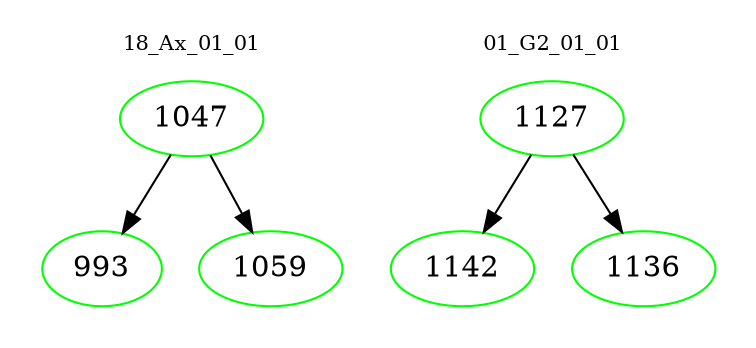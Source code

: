 digraph{
subgraph cluster_0 {
color = white
label = "18_Ax_01_01";
fontsize=10;
T0_1047 [label="1047", color="green"]
T0_1047 -> T0_993 [color="black"]
T0_993 [label="993", color="green"]
T0_1047 -> T0_1059 [color="black"]
T0_1059 [label="1059", color="green"]
}
subgraph cluster_1 {
color = white
label = "01_G2_01_01";
fontsize=10;
T1_1127 [label="1127", color="green"]
T1_1127 -> T1_1142 [color="black"]
T1_1142 [label="1142", color="green"]
T1_1127 -> T1_1136 [color="black"]
T1_1136 [label="1136", color="green"]
}
}
